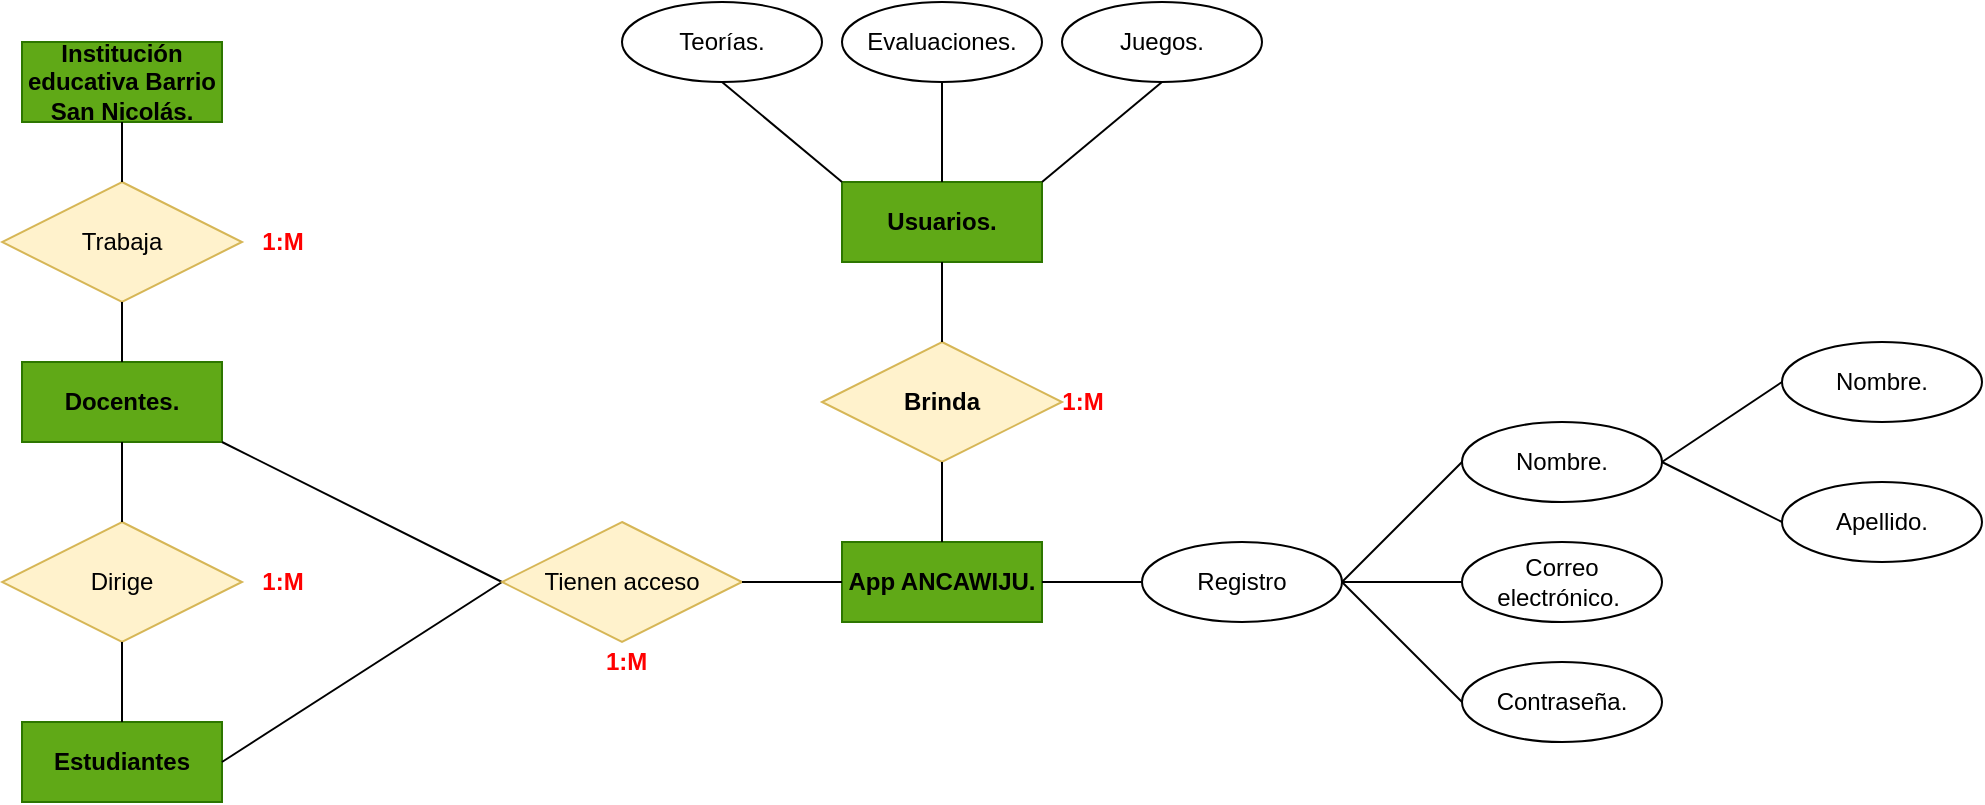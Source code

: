 <mxfile version="13.6.5" type="google"><diagram id="ojhXUYvWRLoEftsB4qK0" name="Página-1"><mxGraphModel dx="868" dy="450" grid="1" gridSize="10" guides="1" tooltips="1" connect="1" arrows="1" fold="1" page="1" pageScale="1" pageWidth="827" pageHeight="1169" math="0" shadow="0"><root><mxCell id="0"/><mxCell id="1" parent="0"/><mxCell id="MbcfYtYh2WYHOk8ksC17-5" value="&lt;b&gt;&lt;font color=&quot;#000000&quot;&gt;Docentes.&lt;/font&gt;&lt;/b&gt;" style="whiteSpace=wrap;html=1;align=center;fillColor=#60a917;strokeColor=#2D7600;fontColor=#ffffff;" vertex="1" parent="1"><mxGeometry x="240" y="310" width="100" height="40" as="geometry"/></mxCell><mxCell id="MbcfYtYh2WYHOk8ksC17-6" value="&lt;font color=&quot;#000000&quot;&gt;&lt;b&gt;Institución educativa Barrio San Nicolás.&lt;/b&gt;&lt;/font&gt;" style="whiteSpace=wrap;html=1;align=center;fillColor=#60a917;strokeColor=#2D7600;fontColor=#ffffff;" vertex="1" parent="1"><mxGeometry x="240" y="150" width="100" height="40" as="geometry"/></mxCell><mxCell id="MbcfYtYh2WYHOk8ksC17-7" value="Trabaja" style="shape=rhombus;perimeter=rhombusPerimeter;whiteSpace=wrap;html=1;align=center;fillColor=#fff2cc;strokeColor=#d6b656;" vertex="1" parent="1"><mxGeometry x="230" y="220" width="120" height="60" as="geometry"/></mxCell><mxCell id="MbcfYtYh2WYHOk8ksC17-8" value="Dirige" style="shape=rhombus;perimeter=rhombusPerimeter;whiteSpace=wrap;html=1;align=center;fillColor=#fff2cc;strokeColor=#d6b656;" vertex="1" parent="1"><mxGeometry x="230" y="390" width="120" height="60" as="geometry"/></mxCell><mxCell id="MbcfYtYh2WYHOk8ksC17-9" value="&lt;b&gt;&lt;font color=&quot;#000000&quot;&gt;Estudiantes&lt;/font&gt;&lt;/b&gt;" style="whiteSpace=wrap;html=1;align=center;fillColor=#60a917;strokeColor=#2D7600;fontColor=#ffffff;" vertex="1" parent="1"><mxGeometry x="240" y="490" width="100" height="40" as="geometry"/></mxCell><mxCell id="MbcfYtYh2WYHOk8ksC17-12" value="" style="endArrow=none;html=1;rounded=0;exitX=0.5;exitY=0;exitDx=0;exitDy=0;entryX=0.5;entryY=1;entryDx=0;entryDy=0;" edge="1" parent="1" source="MbcfYtYh2WYHOk8ksC17-5" target="MbcfYtYh2WYHOk8ksC17-7"><mxGeometry relative="1" as="geometry"><mxPoint x="380" y="400" as="sourcePoint"/><mxPoint x="540" y="400" as="targetPoint"/></mxGeometry></mxCell><mxCell id="MbcfYtYh2WYHOk8ksC17-13" value="" style="endArrow=none;html=1;rounded=0;exitX=0.5;exitY=1;exitDx=0;exitDy=0;entryX=0.5;entryY=0;entryDx=0;entryDy=0;" edge="1" parent="1" source="MbcfYtYh2WYHOk8ksC17-5" target="MbcfYtYh2WYHOk8ksC17-8"><mxGeometry relative="1" as="geometry"><mxPoint x="380" y="400" as="sourcePoint"/><mxPoint x="540" y="400" as="targetPoint"/></mxGeometry></mxCell><mxCell id="MbcfYtYh2WYHOk8ksC17-16" value="" style="endArrow=none;html=1;rounded=0;exitX=0.5;exitY=0;exitDx=0;exitDy=0;entryX=0.5;entryY=1;entryDx=0;entryDy=0;" edge="1" parent="1" source="MbcfYtYh2WYHOk8ksC17-9" target="MbcfYtYh2WYHOk8ksC17-8"><mxGeometry relative="1" as="geometry"><mxPoint x="380" y="400" as="sourcePoint"/><mxPoint x="540" y="400" as="targetPoint"/></mxGeometry></mxCell><mxCell id="MbcfYtYh2WYHOk8ksC17-17" value="" style="endArrow=none;html=1;rounded=0;exitX=0.5;exitY=0;exitDx=0;exitDy=0;entryX=0.5;entryY=1;entryDx=0;entryDy=0;" edge="1" parent="1" source="MbcfYtYh2WYHOk8ksC17-7" target="MbcfYtYh2WYHOk8ksC17-6"><mxGeometry relative="1" as="geometry"><mxPoint x="370" y="310" as="sourcePoint"/><mxPoint x="540" y="400" as="targetPoint"/></mxGeometry></mxCell><mxCell id="MbcfYtYh2WYHOk8ksC17-18" value="&lt;font color=&quot;#ff0000&quot;&gt;&lt;b&gt;1:M&lt;/b&gt;&lt;/font&gt;" style="text;html=1;align=center;verticalAlign=middle;resizable=0;points=[];autosize=1;" vertex="1" parent="1"><mxGeometry x="350" y="240" width="40" height="20" as="geometry"/></mxCell><mxCell id="MbcfYtYh2WYHOk8ksC17-19" value="&lt;font color=&quot;#ff0000&quot;&gt;&lt;b&gt;1:M&lt;/b&gt;&lt;/font&gt;" style="text;html=1;align=center;verticalAlign=middle;resizable=0;points=[];autosize=1;" vertex="1" parent="1"><mxGeometry x="350" y="410" width="40" height="20" as="geometry"/></mxCell><mxCell id="MbcfYtYh2WYHOk8ksC17-20" value="Registro" style="ellipse;whiteSpace=wrap;html=1;align=center;" vertex="1" parent="1"><mxGeometry x="800" y="400" width="100" height="40" as="geometry"/></mxCell><mxCell id="MbcfYtYh2WYHOk8ksC17-21" value="&lt;font color=&quot;#000000&quot;&gt;&lt;b&gt;App ANCAWIJU.&lt;/b&gt;&lt;/font&gt;" style="whiteSpace=wrap;html=1;align=center;fillColor=#60a917;strokeColor=#2D7600;fontColor=#ffffff;" vertex="1" parent="1"><mxGeometry x="650" y="400" width="100" height="40" as="geometry"/></mxCell><mxCell id="MbcfYtYh2WYHOk8ksC17-22" value="" style="endArrow=none;html=1;rounded=0;exitX=1;exitY=1;exitDx=0;exitDy=0;entryX=0;entryY=0.5;entryDx=0;entryDy=0;" edge="1" parent="1" source="MbcfYtYh2WYHOk8ksC17-5" target="MbcfYtYh2WYHOk8ksC17-35"><mxGeometry relative="1" as="geometry"><mxPoint x="560" y="370" as="sourcePoint"/><mxPoint x="480" y="410" as="targetPoint"/></mxGeometry></mxCell><mxCell id="MbcfYtYh2WYHOk8ksC17-23" value="" style="endArrow=none;html=1;rounded=0;entryX=1;entryY=0.5;entryDx=0;entryDy=0;" edge="1" parent="1" target="MbcfYtYh2WYHOk8ksC17-9"><mxGeometry relative="1" as="geometry"><mxPoint x="480" y="420" as="sourcePoint"/><mxPoint x="720" y="370" as="targetPoint"/></mxGeometry></mxCell><mxCell id="MbcfYtYh2WYHOk8ksC17-24" value="" style="endArrow=none;html=1;rounded=0;exitX=1;exitY=0.5;exitDx=0;exitDy=0;entryX=0;entryY=0.5;entryDx=0;entryDy=0;" edge="1" parent="1" source="MbcfYtYh2WYHOk8ksC17-21" target="MbcfYtYh2WYHOk8ksC17-20"><mxGeometry relative="1" as="geometry"><mxPoint x="720" y="390" as="sourcePoint"/><mxPoint x="880" y="390" as="targetPoint"/></mxGeometry></mxCell><mxCell id="MbcfYtYh2WYHOk8ksC17-25" value="Nombre." style="ellipse;whiteSpace=wrap;html=1;align=center;" vertex="1" parent="1"><mxGeometry x="960" y="340" width="100" height="40" as="geometry"/></mxCell><mxCell id="MbcfYtYh2WYHOk8ksC17-26" value="Correo electrónico.&amp;nbsp;" style="ellipse;whiteSpace=wrap;html=1;align=center;" vertex="1" parent="1"><mxGeometry x="960" y="400" width="100" height="40" as="geometry"/></mxCell><mxCell id="MbcfYtYh2WYHOk8ksC17-27" value="Contraseña." style="ellipse;whiteSpace=wrap;html=1;align=center;" vertex="1" parent="1"><mxGeometry x="960" y="460" width="100" height="40" as="geometry"/></mxCell><mxCell id="MbcfYtYh2WYHOk8ksC17-28" value="" style="endArrow=none;html=1;rounded=0;exitX=1;exitY=0.5;exitDx=0;exitDy=0;entryX=0;entryY=0.5;entryDx=0;entryDy=0;" edge="1" parent="1" source="MbcfYtYh2WYHOk8ksC17-20" target="MbcfYtYh2WYHOk8ksC17-25"><mxGeometry relative="1" as="geometry"><mxPoint x="670" y="360" as="sourcePoint"/><mxPoint x="820" y="360" as="targetPoint"/></mxGeometry></mxCell><mxCell id="MbcfYtYh2WYHOk8ksC17-29" value="" style="endArrow=none;html=1;rounded=0;entryX=0;entryY=0.5;entryDx=0;entryDy=0;exitX=1;exitY=0.5;exitDx=0;exitDy=0;" edge="1" parent="1" source="MbcfYtYh2WYHOk8ksC17-20" target="MbcfYtYh2WYHOk8ksC17-26"><mxGeometry relative="1" as="geometry"><mxPoint x="670" y="360" as="sourcePoint"/><mxPoint x="830" y="360" as="targetPoint"/></mxGeometry></mxCell><mxCell id="MbcfYtYh2WYHOk8ksC17-30" value="" style="endArrow=none;html=1;rounded=0;exitX=0;exitY=0.5;exitDx=0;exitDy=0;entryX=1;entryY=0.5;entryDx=0;entryDy=0;" edge="1" parent="1" source="MbcfYtYh2WYHOk8ksC17-27" target="MbcfYtYh2WYHOk8ksC17-20"><mxGeometry relative="1" as="geometry"><mxPoint x="670" y="360" as="sourcePoint"/><mxPoint x="830" y="360" as="targetPoint"/></mxGeometry></mxCell><mxCell id="MbcfYtYh2WYHOk8ksC17-31" value="Nombre." style="ellipse;whiteSpace=wrap;html=1;align=center;" vertex="1" parent="1"><mxGeometry x="1120" y="300" width="100" height="40" as="geometry"/></mxCell><mxCell id="MbcfYtYh2WYHOk8ksC17-32" value="Apellido." style="ellipse;whiteSpace=wrap;html=1;align=center;" vertex="1" parent="1"><mxGeometry x="1120" y="370" width="100" height="40" as="geometry"/></mxCell><mxCell id="MbcfYtYh2WYHOk8ksC17-33" value="" style="endArrow=none;html=1;rounded=0;entryX=0;entryY=0.5;entryDx=0;entryDy=0;exitX=1;exitY=0.5;exitDx=0;exitDy=0;" edge="1" parent="1" source="MbcfYtYh2WYHOk8ksC17-25" target="MbcfYtYh2WYHOk8ksC17-32"><mxGeometry relative="1" as="geometry"><mxPoint x="1050" y="330" as="sourcePoint"/><mxPoint x="830" y="360" as="targetPoint"/></mxGeometry></mxCell><mxCell id="MbcfYtYh2WYHOk8ksC17-34" value="" style="endArrow=none;html=1;rounded=0;entryX=0;entryY=0.5;entryDx=0;entryDy=0;exitX=1;exitY=0.5;exitDx=0;exitDy=0;" edge="1" parent="1" source="MbcfYtYh2WYHOk8ksC17-25" target="MbcfYtYh2WYHOk8ksC17-31"><mxGeometry relative="1" as="geometry"><mxPoint x="670" y="360" as="sourcePoint"/><mxPoint x="830" y="360" as="targetPoint"/></mxGeometry></mxCell><mxCell id="MbcfYtYh2WYHOk8ksC17-35" value="Tienen acceso" style="shape=rhombus;perimeter=rhombusPerimeter;whiteSpace=wrap;html=1;align=center;fillColor=#fff2cc;strokeColor=#d6b656;" vertex="1" parent="1"><mxGeometry x="480" y="390" width="120" height="60" as="geometry"/></mxCell><mxCell id="MbcfYtYh2WYHOk8ksC17-36" value="" style="endArrow=none;html=1;rounded=0;entryX=0;entryY=0.5;entryDx=0;entryDy=0;exitX=1;exitY=0.5;exitDx=0;exitDy=0;" edge="1" parent="1" source="MbcfYtYh2WYHOk8ksC17-35" target="MbcfYtYh2WYHOk8ksC17-21"><mxGeometry relative="1" as="geometry"><mxPoint x="490" y="400" as="sourcePoint"/><mxPoint x="650" y="400" as="targetPoint"/></mxGeometry></mxCell><mxCell id="MbcfYtYh2WYHOk8ksC17-37" value="&lt;font color=&quot;#ff0000&quot;&gt;&lt;b&gt;1:M&lt;/b&gt;&lt;/font&gt;" style="text;html=1;align=left;verticalAlign=middle;resizable=0;points=[];autosize=1;" vertex="1" parent="1"><mxGeometry x="530" y="450" width="40" height="20" as="geometry"/></mxCell><mxCell id="MbcfYtYh2WYHOk8ksC17-38" value="Evaluaciones." style="ellipse;whiteSpace=wrap;html=1;align=center;" vertex="1" parent="1"><mxGeometry x="650" y="130" width="100" height="40" as="geometry"/></mxCell><mxCell id="MbcfYtYh2WYHOk8ksC17-40" value="&lt;b&gt;Brinda&lt;/b&gt;" style="shape=rhombus;perimeter=rhombusPerimeter;whiteSpace=wrap;html=1;align=center;fillColor=#fff2cc;strokeColor=#d6b656;" vertex="1" parent="1"><mxGeometry x="640" y="300" width="120" height="60" as="geometry"/></mxCell><mxCell id="MbcfYtYh2WYHOk8ksC17-41" value="&lt;b&gt;&lt;font color=&quot;#000000&quot;&gt;Usuarios.&lt;/font&gt;&lt;/b&gt;" style="whiteSpace=wrap;html=1;align=center;fillColor=#60a917;strokeColor=#2D7600;fontColor=#ffffff;" vertex="1" parent="1"><mxGeometry x="650" y="220" width="100" height="40" as="geometry"/></mxCell><mxCell id="MbcfYtYh2WYHOk8ksC17-42" value="" style="endArrow=none;html=1;rounded=0;exitX=0.5;exitY=0;exitDx=0;exitDy=0;entryX=0.5;entryY=1;entryDx=0;entryDy=0;" edge="1" parent="1" source="MbcfYtYh2WYHOk8ksC17-21" target="MbcfYtYh2WYHOk8ksC17-40"><mxGeometry relative="1" as="geometry"><mxPoint x="630" y="310" as="sourcePoint"/><mxPoint x="790" y="310" as="targetPoint"/></mxGeometry></mxCell><mxCell id="MbcfYtYh2WYHOk8ksC17-43" value="" style="endArrow=none;html=1;rounded=0;exitX=0.5;exitY=0;exitDx=0;exitDy=0;entryX=0.5;entryY=1;entryDx=0;entryDy=0;" edge="1" parent="1" source="MbcfYtYh2WYHOk8ksC17-40" target="MbcfYtYh2WYHOk8ksC17-41"><mxGeometry relative="1" as="geometry"><mxPoint x="630" y="310" as="sourcePoint"/><mxPoint x="790" y="310" as="targetPoint"/></mxGeometry></mxCell><mxCell id="MbcfYtYh2WYHOk8ksC17-44" value="Juegos." style="ellipse;whiteSpace=wrap;html=1;align=center;" vertex="1" parent="1"><mxGeometry x="760" y="130" width="100" height="40" as="geometry"/></mxCell><mxCell id="MbcfYtYh2WYHOk8ksC17-45" value="Teorías." style="ellipse;whiteSpace=wrap;html=1;align=center;" vertex="1" parent="1"><mxGeometry x="540" y="130" width="100" height="40" as="geometry"/></mxCell><mxCell id="MbcfYtYh2WYHOk8ksC17-46" value="" style="endArrow=none;html=1;rounded=0;exitX=0.5;exitY=1;exitDx=0;exitDy=0;entryX=0;entryY=0;entryDx=0;entryDy=0;" edge="1" parent="1" source="MbcfYtYh2WYHOk8ksC17-45" target="MbcfYtYh2WYHOk8ksC17-41"><mxGeometry relative="1" as="geometry"><mxPoint x="630" y="190" as="sourcePoint"/><mxPoint x="790" y="190" as="targetPoint"/></mxGeometry></mxCell><mxCell id="MbcfYtYh2WYHOk8ksC17-47" value="" style="endArrow=none;html=1;rounded=0;exitX=1;exitY=0;exitDx=0;exitDy=0;entryX=0.5;entryY=1;entryDx=0;entryDy=0;" edge="1" parent="1" source="MbcfYtYh2WYHOk8ksC17-41" target="MbcfYtYh2WYHOk8ksC17-44"><mxGeometry relative="1" as="geometry"><mxPoint x="630" y="190" as="sourcePoint"/><mxPoint x="790" y="190" as="targetPoint"/></mxGeometry></mxCell><mxCell id="MbcfYtYh2WYHOk8ksC17-48" value="" style="endArrow=none;html=1;rounded=0;exitX=0.5;exitY=1;exitDx=0;exitDy=0;entryX=0.5;entryY=0;entryDx=0;entryDy=0;" edge="1" parent="1" source="MbcfYtYh2WYHOk8ksC17-38" target="MbcfYtYh2WYHOk8ksC17-41"><mxGeometry relative="1" as="geometry"><mxPoint x="630" y="190" as="sourcePoint"/><mxPoint x="790" y="190" as="targetPoint"/></mxGeometry></mxCell><mxCell id="MbcfYtYh2WYHOk8ksC17-49" value="&lt;font color=&quot;#ff0000&quot;&gt;&lt;b&gt;1:M&lt;/b&gt;&lt;/font&gt;" style="text;html=1;align=center;verticalAlign=middle;resizable=0;points=[];autosize=1;" vertex="1" parent="1"><mxGeometry x="750" y="320" width="40" height="20" as="geometry"/></mxCell></root></mxGraphModel></diagram></mxfile>